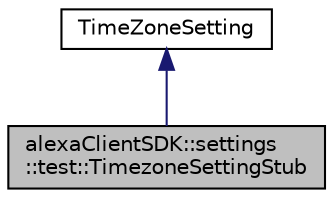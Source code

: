 digraph "alexaClientSDK::settings::test::TimezoneSettingStub"
{
  edge [fontname="Helvetica",fontsize="10",labelfontname="Helvetica",labelfontsize="10"];
  node [fontname="Helvetica",fontsize="10",shape=record];
  Node2 [label="alexaClientSDK::settings\l::test::TimezoneSettingStub",height=0.2,width=0.4,color="black", fillcolor="grey75", style="filled", fontcolor="black"];
  Node3 -> Node2 [dir="back",color="midnightblue",fontsize="10",style="solid",fontname="Helvetica"];
  Node3 [label="TimeZoneSetting",height=0.2,width=0.4,color="black", fillcolor="white", style="filled",URL="$classalexa_client_s_d_k_1_1settings_1_1_setting_interface.html"];
}
